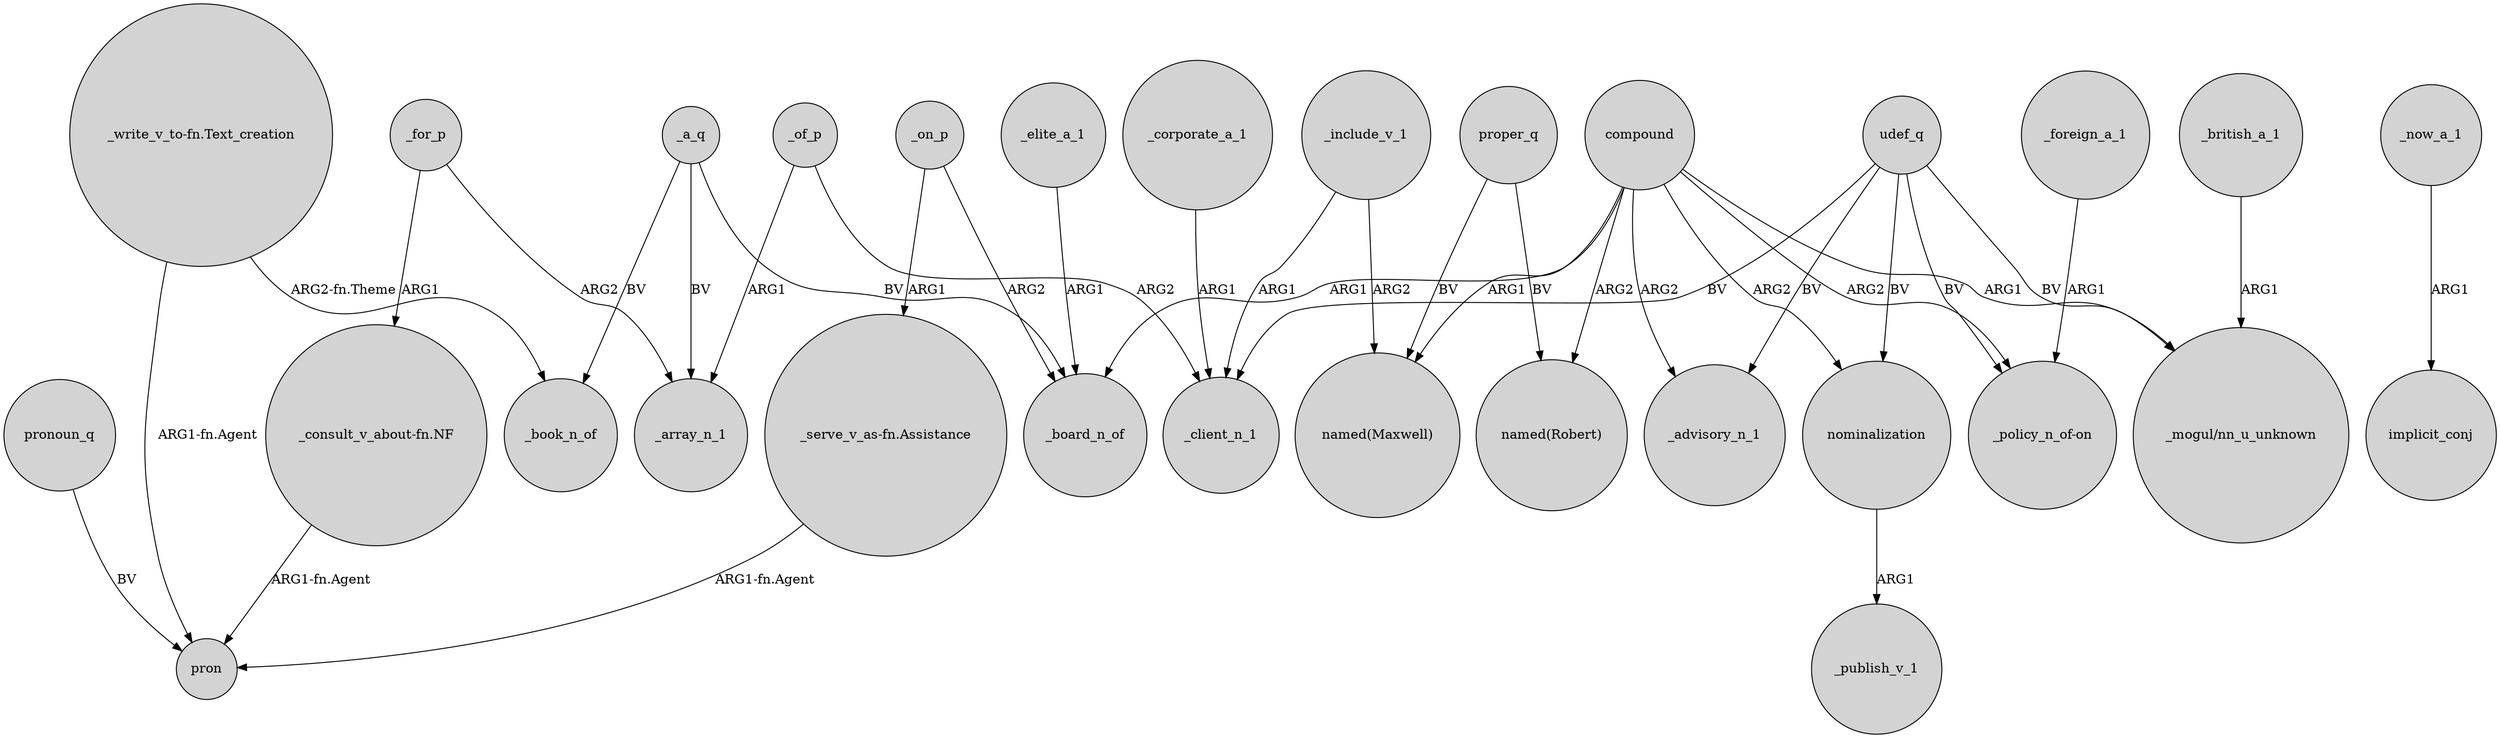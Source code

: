 digraph {
	node [shape=circle style=filled]
	"_serve_v_as-fn.Assistance" -> pron [label="ARG1-fn.Agent"]
	proper_q -> "named(Maxwell)" [label=BV]
	compound -> _board_n_of [label=ARG1]
	compound -> "_policy_n_of-on" [label=ARG2]
	compound -> "_mogul/nn_u_unknown" [label=ARG1]
	compound -> "named(Robert)" [label=ARG2]
	_a_q -> _board_n_of [label=BV]
	_of_p -> _array_n_1 [label=ARG1]
	_corporate_a_1 -> _client_n_1 [label=ARG1]
	_include_v_1 -> "named(Maxwell)" [label=ARG2]
	_for_p -> _array_n_1 [label=ARG2]
	"_consult_v_about-fn.NF" -> pron [label="ARG1-fn.Agent"]
	compound -> nominalization [label=ARG2]
	udef_q -> "_policy_n_of-on" [label=BV]
	_a_q -> _book_n_of [label=BV]
	pronoun_q -> pron [label=BV]
	compound -> _advisory_n_1 [label=ARG2]
	"_write_v_to-fn.Text_creation" -> pron [label="ARG1-fn.Agent"]
	_of_p -> _client_n_1 [label=ARG2]
	"_write_v_to-fn.Text_creation" -> _book_n_of [label="ARG2-fn.Theme"]
	proper_q -> "named(Robert)" [label=BV]
	_foreign_a_1 -> "_policy_n_of-on" [label=ARG1]
	_british_a_1 -> "_mogul/nn_u_unknown" [label=ARG1]
	udef_q -> _advisory_n_1 [label=BV]
	udef_q -> _client_n_1 [label=BV]
	udef_q -> nominalization [label=BV]
	compound -> "named(Maxwell)" [label=ARG1]
	_on_p -> _board_n_of [label=ARG2]
	_now_a_1 -> implicit_conj [label=ARG1]
	udef_q -> "_mogul/nn_u_unknown" [label=BV]
	_on_p -> "_serve_v_as-fn.Assistance" [label=ARG1]
	_a_q -> _array_n_1 [label=BV]
	_include_v_1 -> _client_n_1 [label=ARG1]
	_elite_a_1 -> _board_n_of [label=ARG1]
	_for_p -> "_consult_v_about-fn.NF" [label=ARG1]
	nominalization -> _publish_v_1 [label=ARG1]
}
